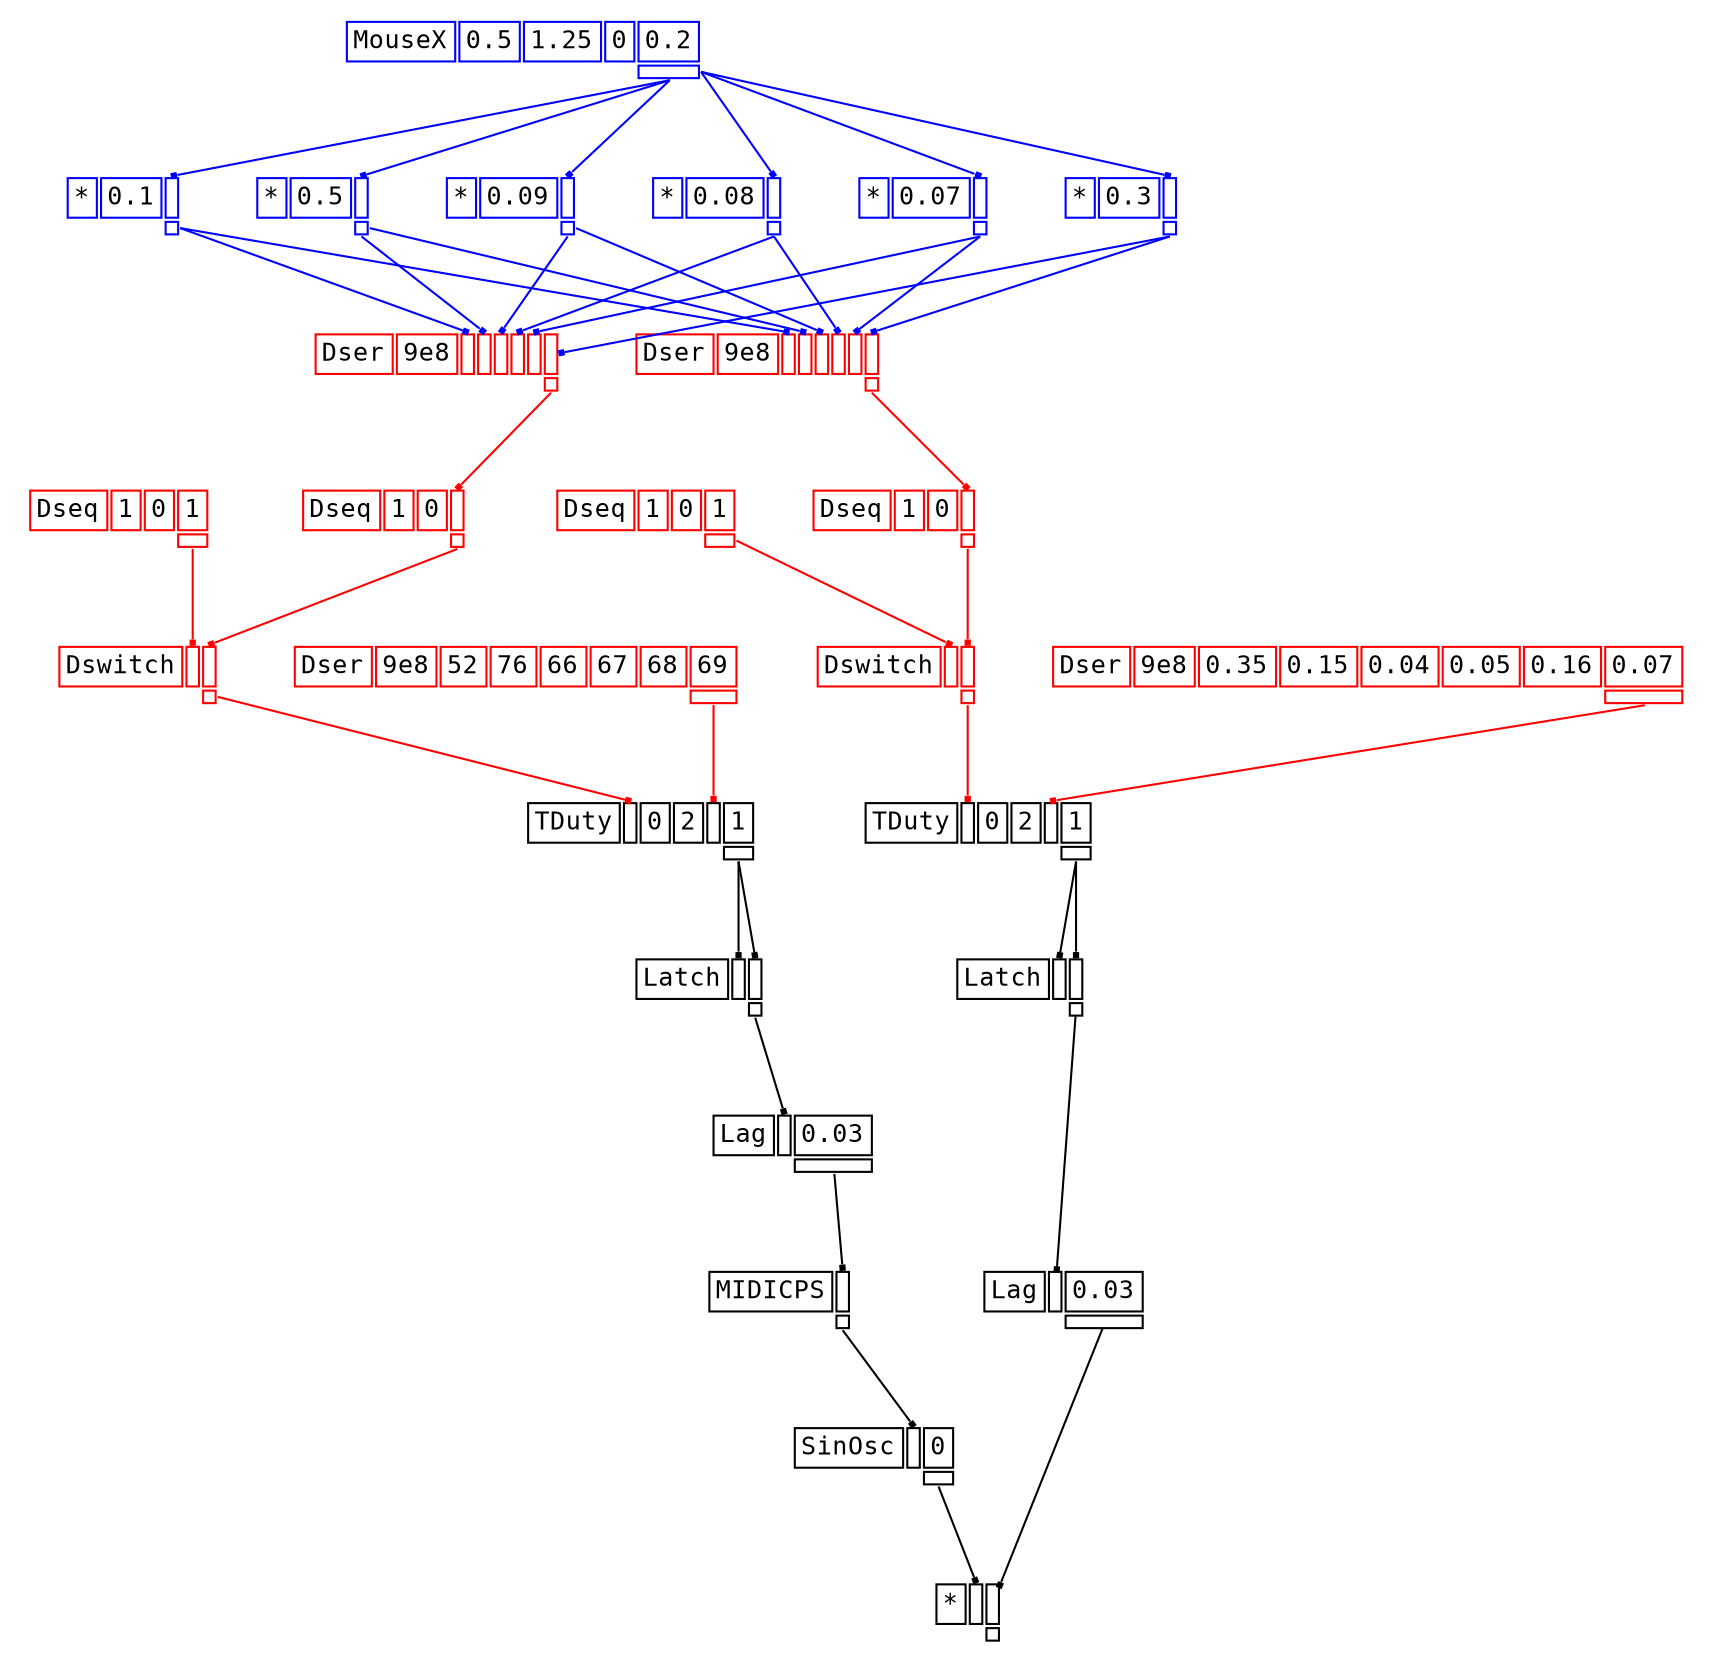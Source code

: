 digraph Anonymous {
graph [splines=false];
node [fontsize=12,fontname="Courier"];
edge [arrowhead=box,arrowsize=0.25];
u_2 [shape="plaintext",color="red",label=<<TABLE BORDER="0" CELLBORDER="1"><TR><TD>Dseq</TD><TD>1</TD><TD>0</TD><TD>1</TD></TR><TR><TD BORDER="0"></TD><TD BORDER="0"></TD><TD BORDER="0"></TD><TD PORT="o_0"></TD></TR></TABLE>>];
u_8 [shape="plaintext",color="blue",label=<<TABLE BORDER="0" CELLBORDER="1"><TR><TD>MouseX</TD><TD>0.5</TD><TD>1.25</TD><TD>0</TD><TD>0.2</TD></TR><TR><TD BORDER="0"></TD><TD BORDER="0"></TD><TD BORDER="0"></TD><TD BORDER="0"></TD><TD PORT="o_0"></TD></TR></TABLE>>];
u_9 [shape="plaintext",color="blue",label=<<TABLE BORDER="0" CELLBORDER="1"><TR><TD>*</TD><TD>0.1</TD><TD PORT="i_1"></TD></TR><TR><TD BORDER="0"></TD><TD BORDER="0"></TD><TD PORT="o_0"></TD></TR></TABLE>>];
u_10 [shape="plaintext",color="blue",label=<<TABLE BORDER="0" CELLBORDER="1"><TR><TD>*</TD><TD>0.5</TD><TD PORT="i_1"></TD></TR><TR><TD BORDER="0"></TD><TD BORDER="0"></TD><TD PORT="o_0"></TD></TR></TABLE>>];
u_12 [shape="plaintext",color="blue",label=<<TABLE BORDER="0" CELLBORDER="1"><TR><TD>*</TD><TD>0.09</TD><TD PORT="i_1"></TD></TR><TR><TD BORDER="0"></TD><TD BORDER="0"></TD><TD PORT="o_0"></TD></TR></TABLE>>];
u_14 [shape="plaintext",color="blue",label=<<TABLE BORDER="0" CELLBORDER="1"><TR><TD>*</TD><TD>0.08</TD><TD PORT="i_1"></TD></TR><TR><TD BORDER="0"></TD><TD BORDER="0"></TD><TD PORT="o_0"></TD></TR></TABLE>>];
u_16 [shape="plaintext",color="blue",label=<<TABLE BORDER="0" CELLBORDER="1"><TR><TD>*</TD><TD>0.07</TD><TD PORT="i_1"></TD></TR><TR><TD BORDER="0"></TD><TD BORDER="0"></TD><TD PORT="o_0"></TD></TR></TABLE>>];
u_18 [shape="plaintext",color="blue",label=<<TABLE BORDER="0" CELLBORDER="1"><TR><TD>*</TD><TD>0.3</TD><TD PORT="i_1"></TD></TR><TR><TD BORDER="0"></TD><TD BORDER="0"></TD><TD PORT="o_0"></TD></TR></TABLE>>];
u_19 [shape="plaintext",color="red",label=<<TABLE BORDER="0" CELLBORDER="1"><TR><TD>Dser</TD><TD>9e8</TD><TD PORT="i_1"></TD><TD PORT="i_2"></TD><TD PORT="i_3"></TD><TD PORT="i_4"></TD><TD PORT="i_5"></TD><TD PORT="i_6"></TD></TR><TR><TD BORDER="0"></TD><TD BORDER="0"></TD><TD BORDER="0"></TD><TD BORDER="0"></TD><TD BORDER="0"></TD><TD BORDER="0"></TD><TD BORDER="0"></TD><TD PORT="o_0"></TD></TR></TABLE>>];
u_20 [shape="plaintext",color="red",label=<<TABLE BORDER="0" CELLBORDER="1"><TR><TD>Dseq</TD><TD>1</TD><TD>0</TD><TD PORT="i_2"></TD></TR><TR><TD BORDER="0"></TD><TD BORDER="0"></TD><TD BORDER="0"></TD><TD PORT="o_0"></TD></TR></TABLE>>];
u_21 [shape="plaintext",color="red",label=<<TABLE BORDER="0" CELLBORDER="1"><TR><TD>Dswitch</TD><TD PORT="i_0"></TD><TD PORT="i_1"></TD></TR><TR><TD BORDER="0"></TD><TD BORDER="0"></TD><TD PORT="o_0"></TD></TR></TABLE>>];
u_29 [shape="plaintext",color="red",label=<<TABLE BORDER="0" CELLBORDER="1"><TR><TD>Dser</TD><TD>9e8</TD><TD>52</TD><TD>76</TD><TD>66</TD><TD>67</TD><TD>68</TD><TD>69</TD></TR><TR><TD BORDER="0"></TD><TD BORDER="0"></TD><TD BORDER="0"></TD><TD BORDER="0"></TD><TD BORDER="0"></TD><TD BORDER="0"></TD><TD BORDER="0"></TD><TD PORT="o_0"></TD></TR></TABLE>>];
u_30 [shape="plaintext",color="black",label=<<TABLE BORDER="0" CELLBORDER="1"><TR><TD>TDuty</TD><TD PORT="i_0"></TD><TD>0</TD><TD>2</TD><TD PORT="i_3"></TD><TD>1</TD></TR><TR><TD BORDER="0"></TD><TD BORDER="0"></TD><TD BORDER="0"></TD><TD BORDER="0"></TD><TD BORDER="0"></TD><TD PORT="o_0"></TD></TR></TABLE>>];
u_31 [shape="plaintext",color="black",label=<<TABLE BORDER="0" CELLBORDER="1"><TR><TD>Latch</TD><TD PORT="i_0"></TD><TD PORT="i_1"></TD></TR><TR><TD BORDER="0"></TD><TD BORDER="0"></TD><TD PORT="o_0"></TD></TR></TABLE>>];
u_33 [shape="plaintext",color="black",label=<<TABLE BORDER="0" CELLBORDER="1"><TR><TD>Lag</TD><TD PORT="i_0"></TD><TD>0.03</TD></TR><TR><TD BORDER="0"></TD><TD BORDER="0"></TD><TD PORT="o_0"></TD></TR></TABLE>>];
u_34 [shape="plaintext",color="black",label=<<TABLE BORDER="0" CELLBORDER="1"><TR><TD>MIDICPS</TD><TD PORT="i_0"></TD></TR><TR><TD BORDER="0"></TD><TD PORT="o_0"></TD></TR></TABLE>>];
u_35 [shape="plaintext",color="black",label=<<TABLE BORDER="0" CELLBORDER="1"><TR><TD>SinOsc</TD><TD PORT="i_0"></TD><TD>0</TD></TR><TR><TD BORDER="0"></TD><TD BORDER="0"></TD><TD PORT="o_0"></TD></TR></TABLE>>];
u_36 [shape="plaintext",color="red",label=<<TABLE BORDER="0" CELLBORDER="1"><TR><TD>Dseq</TD><TD>1</TD><TD>0</TD><TD>1</TD></TR><TR><TD BORDER="0"></TD><TD BORDER="0"></TD><TD BORDER="0"></TD><TD PORT="o_0"></TD></TR></TABLE>>];
u_37 [shape="plaintext",color="red",label=<<TABLE BORDER="0" CELLBORDER="1"><TR><TD>Dser</TD><TD>9e8</TD><TD PORT="i_1"></TD><TD PORT="i_2"></TD><TD PORT="i_3"></TD><TD PORT="i_4"></TD><TD PORT="i_5"></TD><TD PORT="i_6"></TD></TR><TR><TD BORDER="0"></TD><TD BORDER="0"></TD><TD BORDER="0"></TD><TD BORDER="0"></TD><TD BORDER="0"></TD><TD BORDER="0"></TD><TD BORDER="0"></TD><TD PORT="o_0"></TD></TR></TABLE>>];
u_38 [shape="plaintext",color="red",label=<<TABLE BORDER="0" CELLBORDER="1"><TR><TD>Dseq</TD><TD>1</TD><TD>0</TD><TD PORT="i_2"></TD></TR><TR><TD BORDER="0"></TD><TD BORDER="0"></TD><TD BORDER="0"></TD><TD PORT="o_0"></TD></TR></TABLE>>];
u_39 [shape="plaintext",color="red",label=<<TABLE BORDER="0" CELLBORDER="1"><TR><TD>Dswitch</TD><TD PORT="i_0"></TD><TD PORT="i_1"></TD></TR><TR><TD BORDER="0"></TD><TD BORDER="0"></TD><TD PORT="o_0"></TD></TR></TABLE>>];
u_45 [shape="plaintext",color="red",label=<<TABLE BORDER="0" CELLBORDER="1"><TR><TD>Dser</TD><TD>9e8</TD><TD>0.35</TD><TD>0.15</TD><TD>0.04</TD><TD>0.05</TD><TD>0.16</TD><TD>0.07</TD></TR><TR><TD BORDER="0"></TD><TD BORDER="0"></TD><TD BORDER="0"></TD><TD BORDER="0"></TD><TD BORDER="0"></TD><TD BORDER="0"></TD><TD BORDER="0"></TD><TD PORT="o_0"></TD></TR></TABLE>>];
u_46 [shape="plaintext",color="black",label=<<TABLE BORDER="0" CELLBORDER="1"><TR><TD>TDuty</TD><TD PORT="i_0"></TD><TD>0</TD><TD>2</TD><TD PORT="i_3"></TD><TD>1</TD></TR><TR><TD BORDER="0"></TD><TD BORDER="0"></TD><TD BORDER="0"></TD><TD BORDER="0"></TD><TD BORDER="0"></TD><TD PORT="o_0"></TD></TR></TABLE>>];
u_47 [shape="plaintext",color="black",label=<<TABLE BORDER="0" CELLBORDER="1"><TR><TD>Latch</TD><TD PORT="i_0"></TD><TD PORT="i_1"></TD></TR><TR><TD BORDER="0"></TD><TD BORDER="0"></TD><TD PORT="o_0"></TD></TR></TABLE>>];
u_48 [shape="plaintext",color="black",label=<<TABLE BORDER="0" CELLBORDER="1"><TR><TD>Lag</TD><TD PORT="i_0"></TD><TD>0.03</TD></TR><TR><TD BORDER="0"></TD><TD BORDER="0"></TD><TD PORT="o_0"></TD></TR></TABLE>>];
u_49 [shape="plaintext",color="black",label=<<TABLE BORDER="0" CELLBORDER="1"><TR><TD>*</TD><TD PORT="i_0"></TD><TD PORT="i_1"></TD></TR><TR><TD BORDER="0"></TD><TD BORDER="0"></TD><TD PORT="o_0"></TD></TR></TABLE>>];
u_8:o_0 -> u_9:i_1 [color=blue];
u_8:o_0 -> u_10:i_1 [color=blue];
u_8:o_0 -> u_12:i_1 [color=blue];
u_8:o_0 -> u_14:i_1 [color=blue];
u_8:o_0 -> u_16:i_1 [color=blue];
u_8:o_0 -> u_18:i_1 [color=blue];
u_9:o_0 -> u_19:i_1 [color=blue];
u_10:o_0 -> u_19:i_2 [color=blue];
u_12:o_0 -> u_19:i_3 [color=blue];
u_14:o_0 -> u_19:i_4 [color=blue];
u_16:o_0 -> u_19:i_5 [color=blue];
u_18:o_0 -> u_19:i_6 [color=blue];
u_19:o_0 -> u_20:i_2 [color=red];
u_2:o_0 -> u_21:i_0 [color=red];
u_20:o_0 -> u_21:i_1 [color=red];
u_21:o_0 -> u_30:i_0 [color=red];
u_29:o_0 -> u_30:i_3 [color=red];
u_30:o_0 -> u_31:i_0 [color=black];
u_30:o_0 -> u_31:i_1 [color=black];
u_31:o_0 -> u_33:i_0 [color=black];
u_33:o_0 -> u_34:i_0 [color=black];
u_34:o_0 -> u_35:i_0 [color=black];
u_9:o_0 -> u_37:i_1 [color=blue];
u_10:o_0 -> u_37:i_2 [color=blue];
u_12:o_0 -> u_37:i_3 [color=blue];
u_14:o_0 -> u_37:i_4 [color=blue];
u_16:o_0 -> u_37:i_5 [color=blue];
u_18:o_0 -> u_37:i_6 [color=blue];
u_37:o_0 -> u_38:i_2 [color=red];
u_36:o_0 -> u_39:i_0 [color=red];
u_38:o_0 -> u_39:i_1 [color=red];
u_39:o_0 -> u_46:i_0 [color=red];
u_45:o_0 -> u_46:i_3 [color=red];
u_46:o_0 -> u_47:i_0 [color=black];
u_46:o_0 -> u_47:i_1 [color=black];
u_47:o_0 -> u_48:i_0 [color=black];
u_35:o_0 -> u_49:i_0 [color=black];
u_48:o_0 -> u_49:i_1 [color=black];
}
